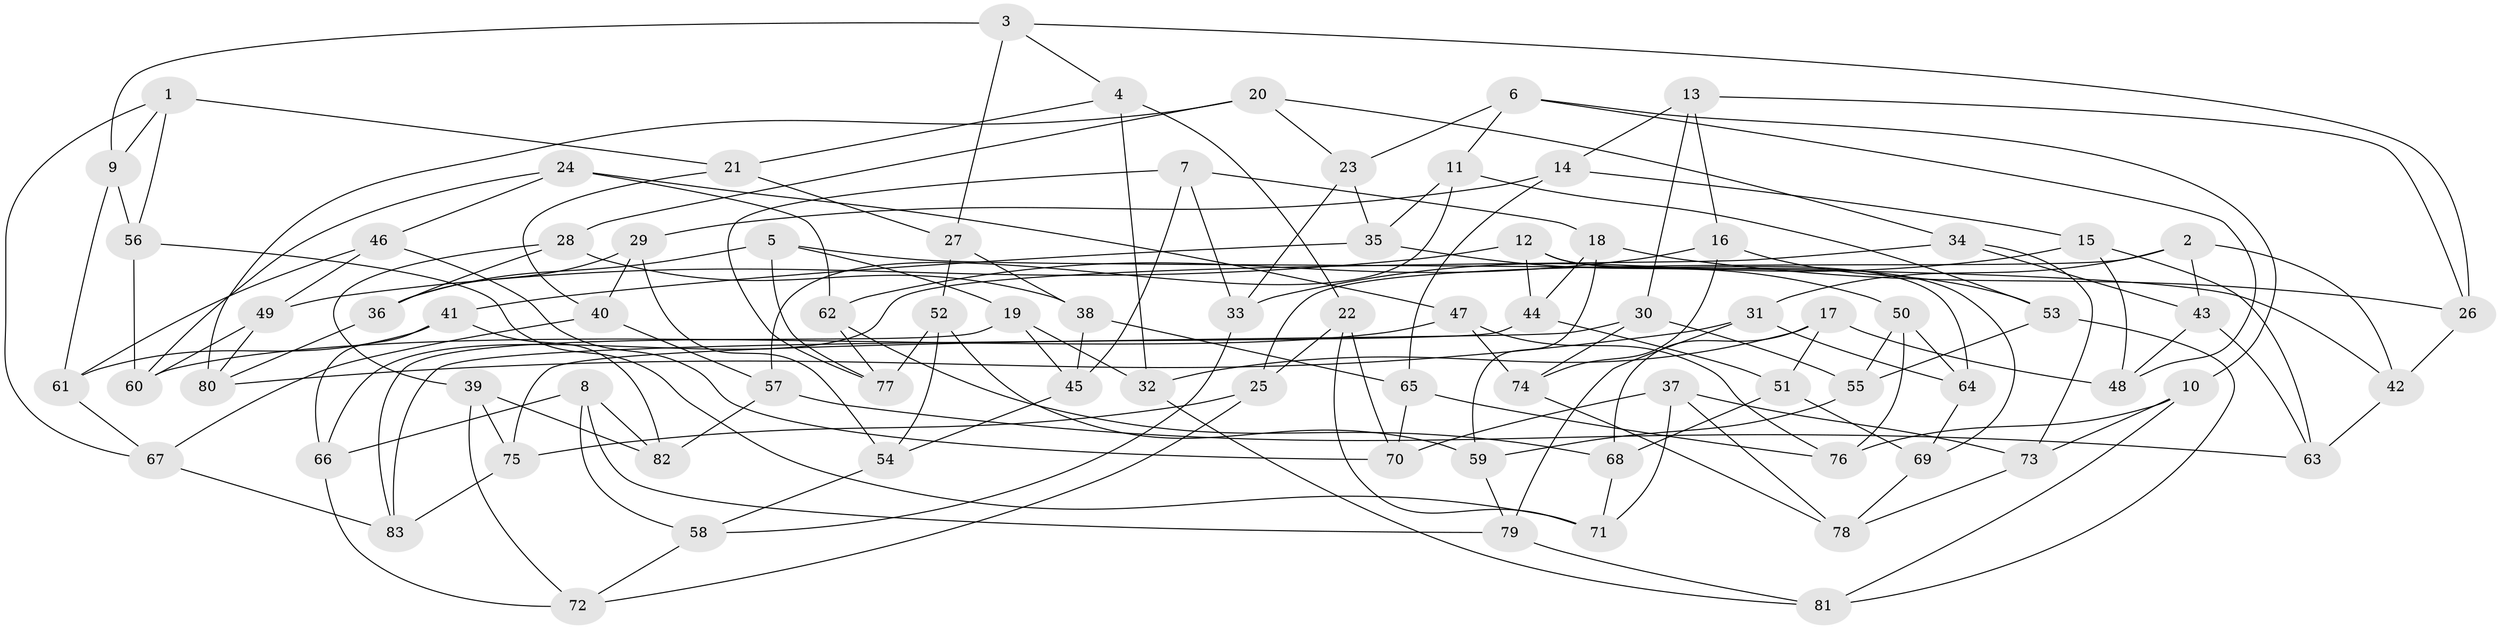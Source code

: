 // Generated by graph-tools (version 1.1) at 2025/27/03/09/25 03:27:02]
// undirected, 83 vertices, 166 edges
graph export_dot {
graph [start="1"]
  node [color=gray90,style=filled];
  1;
  2;
  3;
  4;
  5;
  6;
  7;
  8;
  9;
  10;
  11;
  12;
  13;
  14;
  15;
  16;
  17;
  18;
  19;
  20;
  21;
  22;
  23;
  24;
  25;
  26;
  27;
  28;
  29;
  30;
  31;
  32;
  33;
  34;
  35;
  36;
  37;
  38;
  39;
  40;
  41;
  42;
  43;
  44;
  45;
  46;
  47;
  48;
  49;
  50;
  51;
  52;
  53;
  54;
  55;
  56;
  57;
  58;
  59;
  60;
  61;
  62;
  63;
  64;
  65;
  66;
  67;
  68;
  69;
  70;
  71;
  72;
  73;
  74;
  75;
  76;
  77;
  78;
  79;
  80;
  81;
  82;
  83;
  1 -- 9;
  1 -- 67;
  1 -- 56;
  1 -- 21;
  2 -- 25;
  2 -- 43;
  2 -- 42;
  2 -- 31;
  3 -- 26;
  3 -- 9;
  3 -- 4;
  3 -- 27;
  4 -- 32;
  4 -- 21;
  4 -- 22;
  5 -- 77;
  5 -- 42;
  5 -- 19;
  5 -- 36;
  6 -- 23;
  6 -- 10;
  6 -- 48;
  6 -- 11;
  7 -- 33;
  7 -- 45;
  7 -- 18;
  7 -- 77;
  8 -- 82;
  8 -- 58;
  8 -- 79;
  8 -- 66;
  9 -- 61;
  9 -- 56;
  10 -- 76;
  10 -- 73;
  10 -- 81;
  11 -- 57;
  11 -- 35;
  11 -- 53;
  12 -- 49;
  12 -- 69;
  12 -- 64;
  12 -- 44;
  13 -- 26;
  13 -- 16;
  13 -- 30;
  13 -- 14;
  14 -- 65;
  14 -- 29;
  14 -- 15;
  15 -- 48;
  15 -- 63;
  15 -- 33;
  16 -- 53;
  16 -- 74;
  16 -- 62;
  17 -- 48;
  17 -- 32;
  17 -- 68;
  17 -- 51;
  18 -- 59;
  18 -- 26;
  18 -- 44;
  19 -- 32;
  19 -- 83;
  19 -- 45;
  20 -- 34;
  20 -- 23;
  20 -- 80;
  20 -- 28;
  21 -- 40;
  21 -- 27;
  22 -- 70;
  22 -- 71;
  22 -- 25;
  23 -- 35;
  23 -- 33;
  24 -- 62;
  24 -- 60;
  24 -- 46;
  24 -- 47;
  25 -- 72;
  25 -- 75;
  26 -- 42;
  27 -- 52;
  27 -- 38;
  28 -- 39;
  28 -- 38;
  28 -- 36;
  29 -- 40;
  29 -- 54;
  29 -- 36;
  30 -- 75;
  30 -- 74;
  30 -- 55;
  31 -- 80;
  31 -- 79;
  31 -- 64;
  32 -- 81;
  33 -- 58;
  34 -- 66;
  34 -- 43;
  34 -- 73;
  35 -- 50;
  35 -- 41;
  36 -- 80;
  37 -- 73;
  37 -- 71;
  37 -- 70;
  37 -- 78;
  38 -- 45;
  38 -- 65;
  39 -- 82;
  39 -- 72;
  39 -- 75;
  40 -- 67;
  40 -- 57;
  41 -- 66;
  41 -- 82;
  41 -- 61;
  42 -- 63;
  43 -- 63;
  43 -- 48;
  44 -- 83;
  44 -- 51;
  45 -- 54;
  46 -- 61;
  46 -- 70;
  46 -- 49;
  47 -- 76;
  47 -- 60;
  47 -- 74;
  49 -- 60;
  49 -- 80;
  50 -- 64;
  50 -- 55;
  50 -- 76;
  51 -- 69;
  51 -- 68;
  52 -- 59;
  52 -- 77;
  52 -- 54;
  53 -- 55;
  53 -- 81;
  54 -- 58;
  55 -- 59;
  56 -- 60;
  56 -- 71;
  57 -- 82;
  57 -- 63;
  58 -- 72;
  59 -- 79;
  61 -- 67;
  62 -- 68;
  62 -- 77;
  64 -- 69;
  65 -- 76;
  65 -- 70;
  66 -- 72;
  67 -- 83;
  68 -- 71;
  69 -- 78;
  73 -- 78;
  74 -- 78;
  75 -- 83;
  79 -- 81;
}
